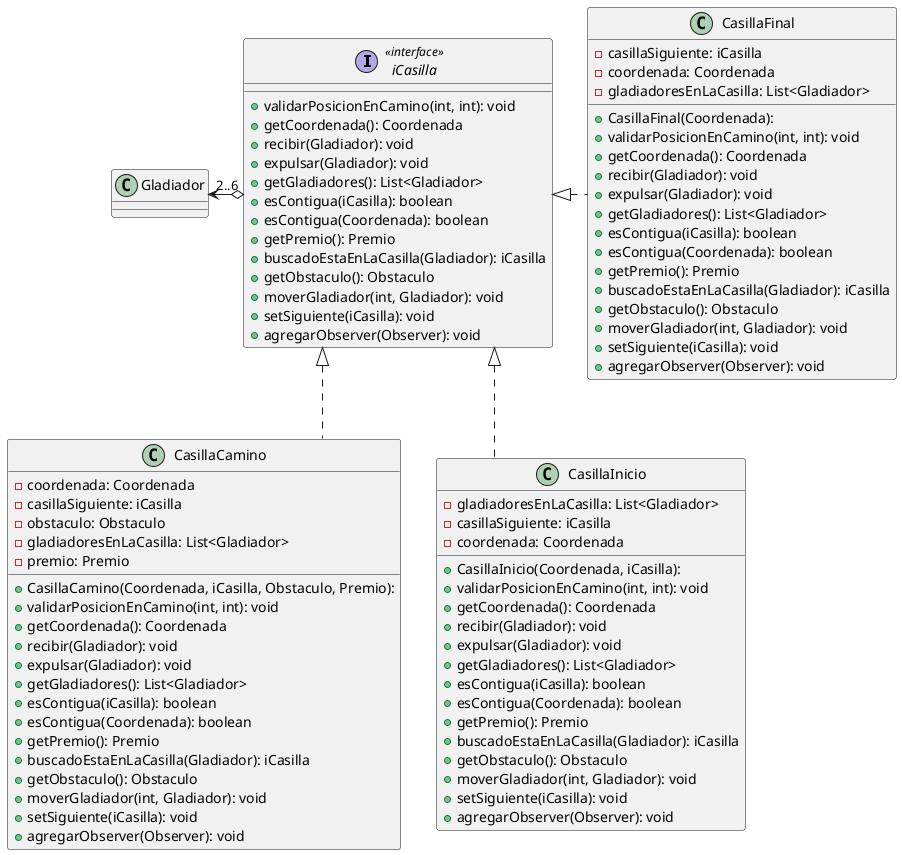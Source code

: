 @startuml
skinparam linetype ortho

interface iCasilla << interface >> {
  + validarPosicionEnCamino(int, int): void
  + getCoordenada(): Coordenada
  + recibir(Gladiador): void
  + expulsar(Gladiador): void
  + getGladiadores(): List<Gladiador>
  + esContigua(iCasilla): boolean
  + esContigua(Coordenada): boolean
  + getPremio(): Premio
  + buscadoEstaEnLaCasilla(Gladiador): iCasilla
  + getObstaculo(): Obstaculo
  + moverGladiador(int, Gladiador): void
  + setSiguiente(iCasilla): void
  + agregarObserver(Observer): void
}
class CasillaCamino {
  + CasillaCamino(Coordenada, iCasilla, Obstaculo, Premio):
  - coordenada: Coordenada
  - casillaSiguiente: iCasilla
  - obstaculo: Obstaculo
  - gladiadoresEnLaCasilla: List<Gladiador>
  - premio: Premio
  + validarPosicionEnCamino(int, int): void
  + getCoordenada(): Coordenada
  + recibir(Gladiador): void
  + expulsar(Gladiador): void
  + getGladiadores(): List<Gladiador>
  + esContigua(iCasilla): boolean
  + esContigua(Coordenada): boolean
  + getPremio(): Premio
  + buscadoEstaEnLaCasilla(Gladiador): iCasilla
  + getObstaculo(): Obstaculo
  + moverGladiador(int, Gladiador): void
  + setSiguiente(iCasilla): void
  + agregarObserver(Observer): void
}

class CasillaInicio {
  + CasillaInicio(Coordenada, iCasilla):
  - gladiadoresEnLaCasilla: List<Gladiador>
  - casillaSiguiente: iCasilla
  - coordenada: Coordenada
  + validarPosicionEnCamino(int, int): void
  + getCoordenada(): Coordenada
  + recibir(Gladiador): void
  + expulsar(Gladiador): void
  + getGladiadores(): List<Gladiador>
  + esContigua(iCasilla): boolean
  + esContigua(Coordenada): boolean
  + getPremio(): Premio
  + buscadoEstaEnLaCasilla(Gladiador): iCasilla
  + getObstaculo(): Obstaculo
  + moverGladiador(int, Gladiador): void
  + setSiguiente(iCasilla): void
  + agregarObserver(Observer): void
}

class CasillaFinal {
  + CasillaFinal(Coordenada):
  - casillaSiguiente: iCasilla
  - coordenada: Coordenada
  - gladiadoresEnLaCasilla: List<Gladiador>
  + validarPosicionEnCamino(int, int): void
  + getCoordenada(): Coordenada
  + recibir(Gladiador): void
  + expulsar(Gladiador): void
  + getGladiadores(): List<Gladiador>
  + esContigua(iCasilla): boolean
  + esContigua(Coordenada): boolean
  + getPremio(): Premio
  + buscadoEstaEnLaCasilla(Gladiador): iCasilla
  + getObstaculo(): Obstaculo
  + moverGladiador(int, Gladiador): void
  + setSiguiente(iCasilla): void
  + agregarObserver(Observer): void
}

iCasilla ^.- CasillaCamino
iCasilla ^.- CasillaInicio
iCasilla ^. CasillaFinal
Gladiador <-o "2..6 " iCasilla

@enduml